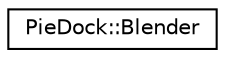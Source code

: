 digraph "Graphical Class Hierarchy"
{
  edge [fontname="Helvetica",fontsize="10",labelfontname="Helvetica",labelfontsize="10"];
  node [fontname="Helvetica",fontsize="10",shape=record];
  rankdir="LR";
  Node1 [label="PieDock::Blender",height=0.2,width=0.4,color="black", fillcolor="white", style="filled",URL="$classPieDock_1_1Blender.html"];
}
